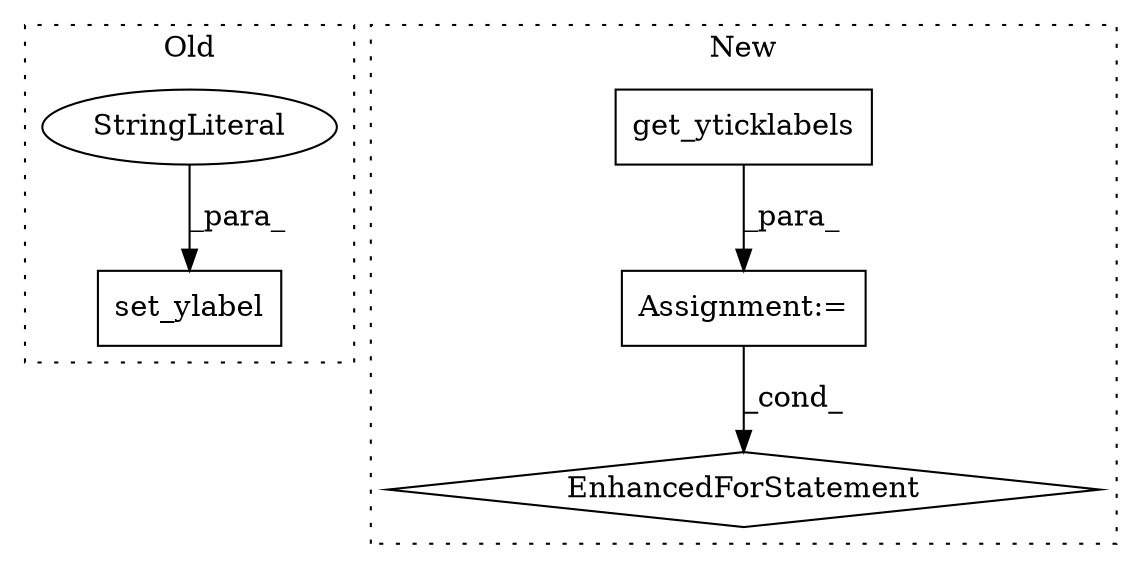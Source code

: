 digraph G {
subgraph cluster0 {
1 [label="set_ylabel" a="32" s="3496,3523" l="11,1" shape="box"];
4 [label="StringLiteral" a="45" s="3507" l="13" shape="ellipse"];
label = "Old";
style="dotted";
}
subgraph cluster1 {
2 [label="get_yticklabels" a="32" s="3888" l="17" shape="box"];
3 [label="EnhancedForStatement" a="70" s="3789,3906" l="57,2" shape="diamond"];
5 [label="Assignment:=" a="7" s="3789,3906" l="57,2" shape="box"];
label = "New";
style="dotted";
}
2 -> 5 [label="_para_"];
4 -> 1 [label="_para_"];
5 -> 3 [label="_cond_"];
}